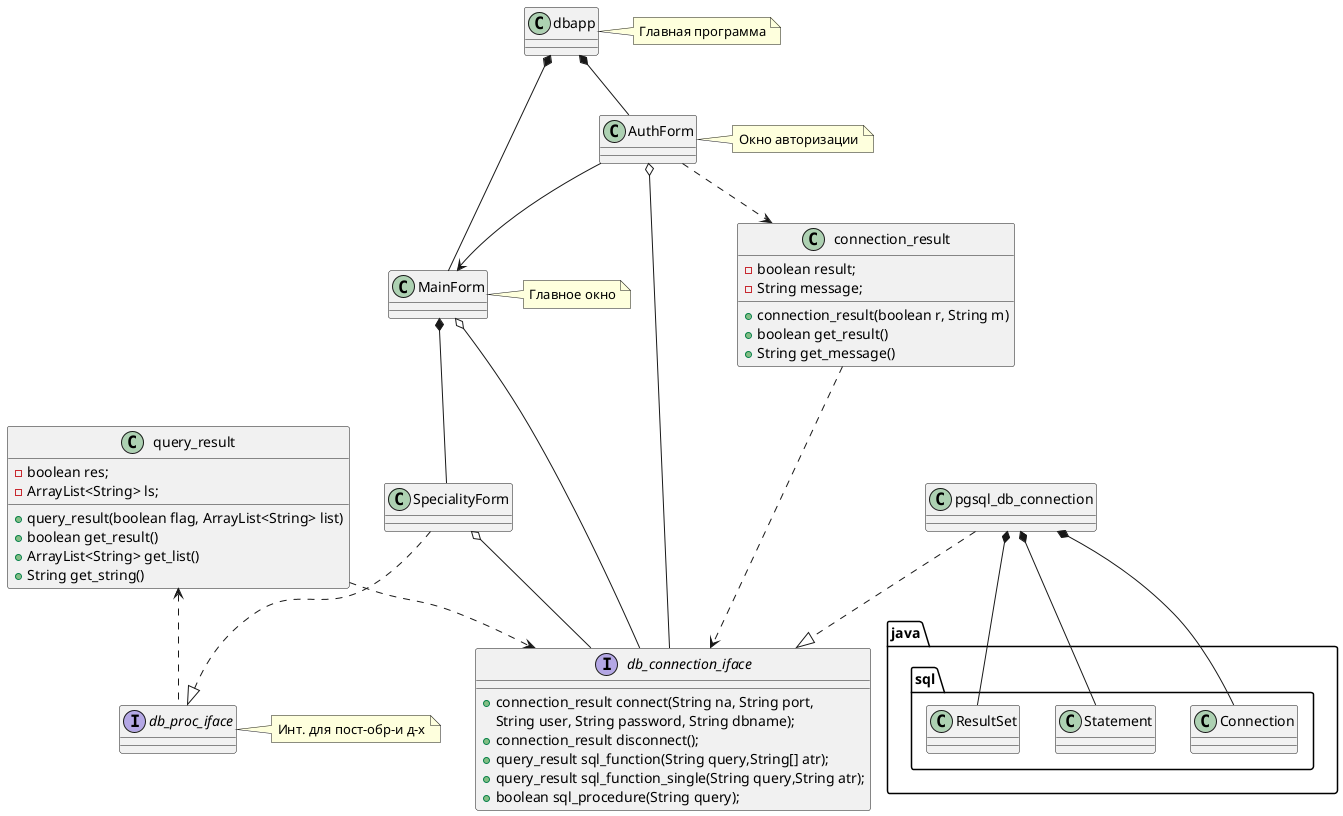 @startuml
'left to right direction
top to bottom direction

class AuthForm 
note right: Окно авторизации

class MainForm 
note right: Главное окно

interface db_connection_iface{
+  connection_result connect(String na, String port, 
String user, String password, String dbname);
+  connection_result disconnect();
+  query_result sql_function(String query,String[] atr);
+  query_result sql_function_single(String query,String atr);
+  boolean sql_procedure(String query);
}
class SpecialityForm
class query_result{
	- boolean res;
	- ArrayList<String> ls;
	+  query_result(boolean flag, ArrayList<String> list)
	+  boolean get_result() 
	+  ArrayList<String> get_list() 
	+  String get_string()
}
class pgsql_db_connection
class java.sql.Connection
class java.sql.Statement
class java.sql.ResultSet

class connection_result{
	-  boolean result;
	-  String message;
	+ connection_result(boolean r, String m)
	+ boolean get_result() 
	+ String get_message()
}

AuthForm ..> connection_result
connection_result ..> db_connection_iface

class dbapp
note right: Главная программа

interface db_proc_iface
note right: Инт. для пост-обр-и д-х

dbapp *-- AuthForm
dbapp *-- MainForm

AuthForm --> MainForm
AuthForm o-- db_connection_iface

MainForm o-- db_connection_iface
MainForm *-- SpecialityForm

SpecialityForm o-- db_connection_iface
SpecialityForm ..|> db_proc_iface

query_result ..> db_connection_iface
query_result <..  db_proc_iface

pgsql_db_connection ..|> db_connection_iface
pgsql_db_connection *-- java.sql.Connection
pgsql_db_connection *-- java.sql.Statement
pgsql_db_connection *-- java.sql.ResultSet

skinparam linestyle ortho



@enduml
